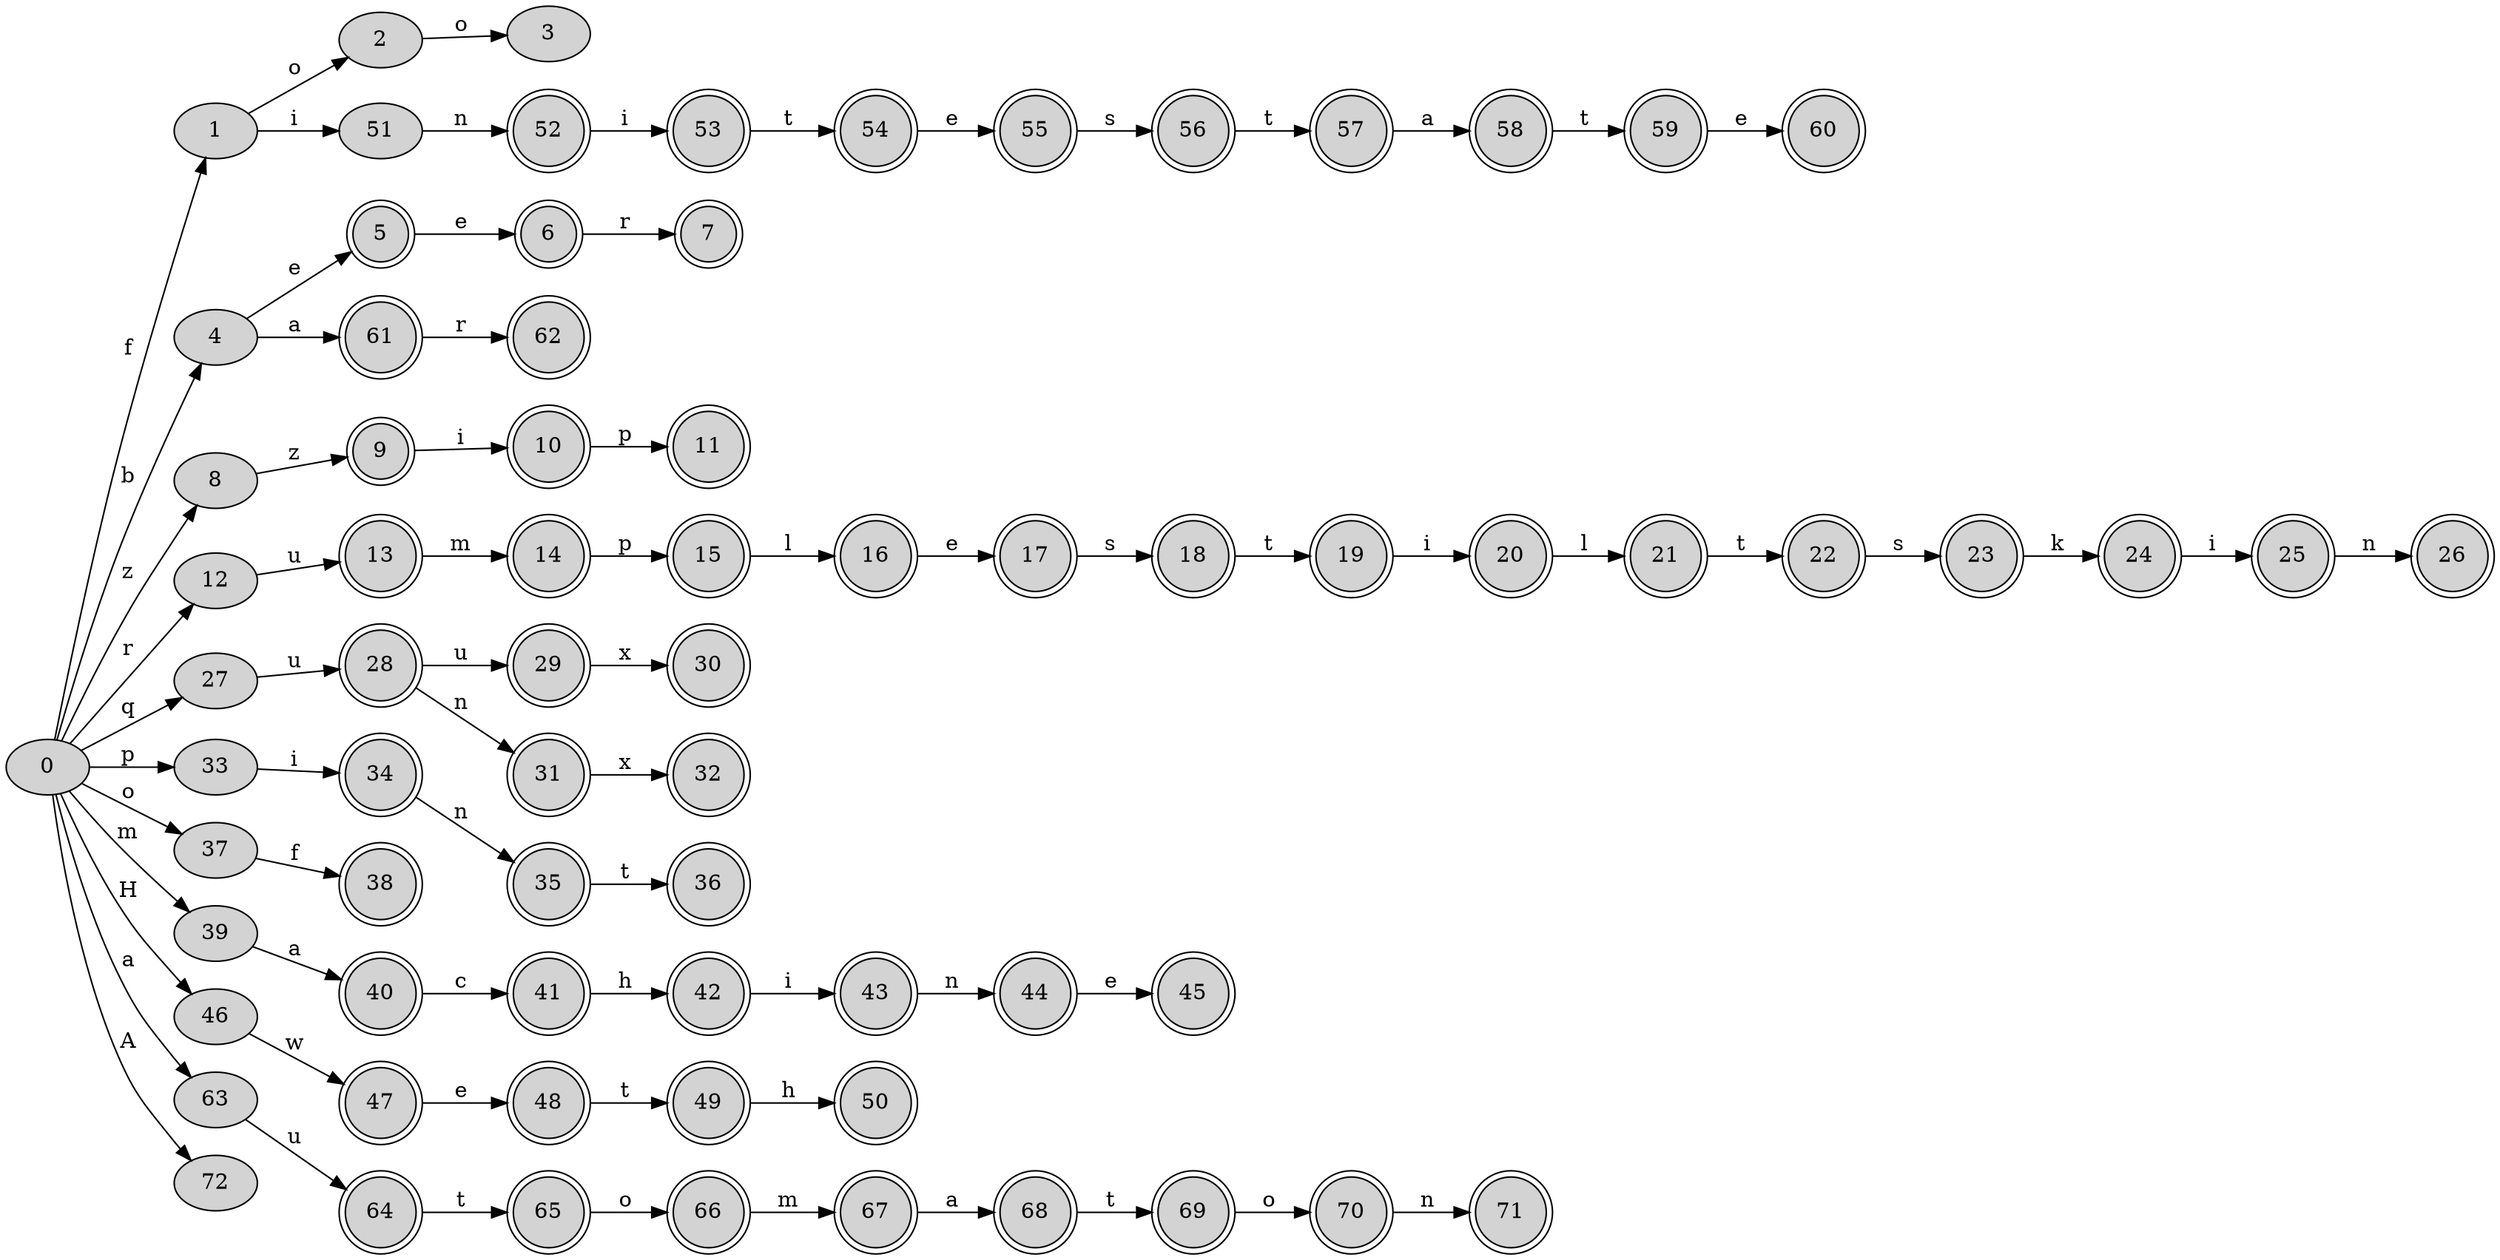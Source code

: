 // This graph generated with hfst-fst2txt blah
digraph H {
rankdir = LR;
node [style=filled] 0
0 -> 1 [label="f "];
0 -> 4 [label="b "];
0 -> 8 [label="z "];
0 -> 12 [label="r "];
0 -> 27 [label="q "];
0 -> 33 [label="p "];
0 -> 37 [label="o "];
0 -> 39 [label="m "];
0 -> 46 [label="H "];
0 -> 63 [label="a "];
0 -> 72 [label="A "];
node [style=filled] 1
1 -> 2 [label="o "];
1 -> 51 [label="i "];
node [style=filled] 2
2 -> 3 [label="o "];
node [shape=doublecircle,style=filled] 3
node [style=filled] 4
4 -> 5 [label="e "];
4 -> 61 [label="a "];
node [style=filled] 5
5 -> 6 [label="e "];
node [style=filled] 6
6 -> 7 [label="r "];
node [shape=doublecircle,style=filled] 7
node [style=filled] 8
8 -> 9 [label="z "];
node [style=filled] 9
9 -> 10 [label="i "];
node [style=filled] 10
10 -> 11 [label="p "];
node [shape=doublecircle,style=filled] 11
node [style=filled] 12
12 -> 13 [label="u "];
node [style=filled] 13
13 -> 14 [label="m "];
node [style=filled] 14
14 -> 15 [label="p "];
node [style=filled] 15
15 -> 16 [label="l "];
node [style=filled] 16
16 -> 17 [label="e "];
node [style=filled] 17
17 -> 18 [label="s "];
node [style=filled] 18
18 -> 19 [label="t "];
node [style=filled] 19
19 -> 20 [label="i "];
node [style=filled] 20
20 -> 21 [label="l "];
node [style=filled] 21
21 -> 22 [label="t "];
node [style=filled] 22
22 -> 23 [label="s "];
node [style=filled] 23
23 -> 24 [label="k "];
node [style=filled] 24
24 -> 25 [label="i "];
node [style=filled] 25
25 -> 26 [label="n "];
node [shape=doublecircle,style=filled] 26
node [style=filled] 27
27 -> 28 [label="u "];
node [style=filled] 28
28 -> 29 [label="u "];
28 -> 31 [label="n "];
node [style=filled] 29
29 -> 30 [label="x "];
node [shape=doublecircle,style=filled] 30
node [style=filled] 31
31 -> 32 [label="x "];
node [shape=doublecircle,style=filled] 32
node [style=filled] 33
33 -> 34 [label="i "];
node [style=filled] 34
34 -> 35 [label="n "];
node [style=filled] 35
35 -> 36 [label="t "];
node [shape=doublecircle,style=filled] 36
node [style=filled] 37
37 -> 38 [label="f "];
node [shape=doublecircle,style=filled] 38
node [style=filled] 39
39 -> 40 [label="a "];
node [style=filled] 40
40 -> 41 [label="c "];
node [style=filled] 41
41 -> 42 [label="h "];
node [style=filled] 42
42 -> 43 [label="i "];
node [style=filled] 43
43 -> 44 [label="n "];
node [style=filled] 44
44 -> 45 [label="e "];
node [shape=doublecircle,style=filled] 45
node [style=filled] 46
46 -> 47 [label="w "];
node [style=filled] 47
47 -> 48 [label="e "];
node [style=filled] 48
48 -> 49 [label="t "];
node [style=filled] 49
49 -> 50 [label="h "];
node [shape=doublecircle,style=filled] 50
node [style=filled] 51
51 -> 52 [label="n "];
node [style=filled] 52
52 -> 53 [label="i "];
node [style=filled] 53
53 -> 54 [label="t "];
node [style=filled] 54
54 -> 55 [label="e "];
node [style=filled] 55
55 -> 56 [label="s "];
node [style=filled] 56
56 -> 57 [label="t "];
node [style=filled] 57
57 -> 58 [label="a "];
node [style=filled] 58
58 -> 59 [label="t "];
node [style=filled] 59
59 -> 60 [label="e "];
node [shape=doublecircle,style=filled] 60
node [style=filled] 61
61 -> 62 [label="r "];
node [shape=doublecircle,style=filled] 62
node [style=filled] 63
63 -> 64 [label="u "];
node [style=filled] 64
64 -> 65 [label="t "];
node [style=filled] 65
65 -> 66 [label="o "];
node [style=filled] 66
66 -> 67 [label="m "];
node [style=filled] 67
67 -> 68 [label="a "];
node [style=filled] 68
68 -> 69 [label="t "];
node [style=filled] 69
69 -> 70 [label="o "];
node [style=filled] 70
70 -> 71 [label="n "];
node [shape=doublecircle,style=filled] 71
node [shape=doublecircle,style=filled] 72
}
